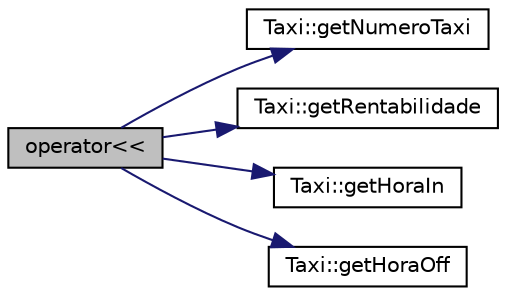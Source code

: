 digraph "operator&lt;&lt;"
{
  edge [fontname="Helvetica",fontsize="10",labelfontname="Helvetica",labelfontsize="10"];
  node [fontname="Helvetica",fontsize="10",shape=record];
  rankdir="LR";
  Node0 [label="operator\<\<",height=0.2,width=0.4,color="black", fillcolor="grey75", style="filled", fontcolor="black"];
  Node0 -> Node1 [color="midnightblue",fontsize="10",style="solid",fontname="Helvetica"];
  Node1 [label="Taxi::getNumeroTaxi",height=0.2,width=0.4,color="black", fillcolor="white", style="filled",URL="$class_taxi.html#a749af36593511d9161f35c1516dedfb3",tooltip="função para obter número do taxi "];
  Node0 -> Node2 [color="midnightblue",fontsize="10",style="solid",fontname="Helvetica"];
  Node2 [label="Taxi::getRentabilidade",height=0.2,width=0.4,color="black", fillcolor="white", style="filled",URL="$class_taxi.html#a19a29ff6b33bcddde5a9fc7182b5f0f2",tooltip="função para obter Rentabilidade "];
  Node0 -> Node3 [color="midnightblue",fontsize="10",style="solid",fontname="Helvetica"];
  Node3 [label="Taxi::getHoraIn",height=0.2,width=0.4,color="black", fillcolor="white", style="filled",URL="$class_taxi.html#ae6dba350a3a0a292ac9e336e8ae879de",tooltip="função para obter hora de inicio "];
  Node0 -> Node4 [color="midnightblue",fontsize="10",style="solid",fontname="Helvetica"];
  Node4 [label="Taxi::getHoraOff",height=0.2,width=0.4,color="black", fillcolor="white", style="filled",URL="$class_taxi.html#a0d930cf9b5f920cd9bfc906584c6e058",tooltip="função para obter hora final "];
}
